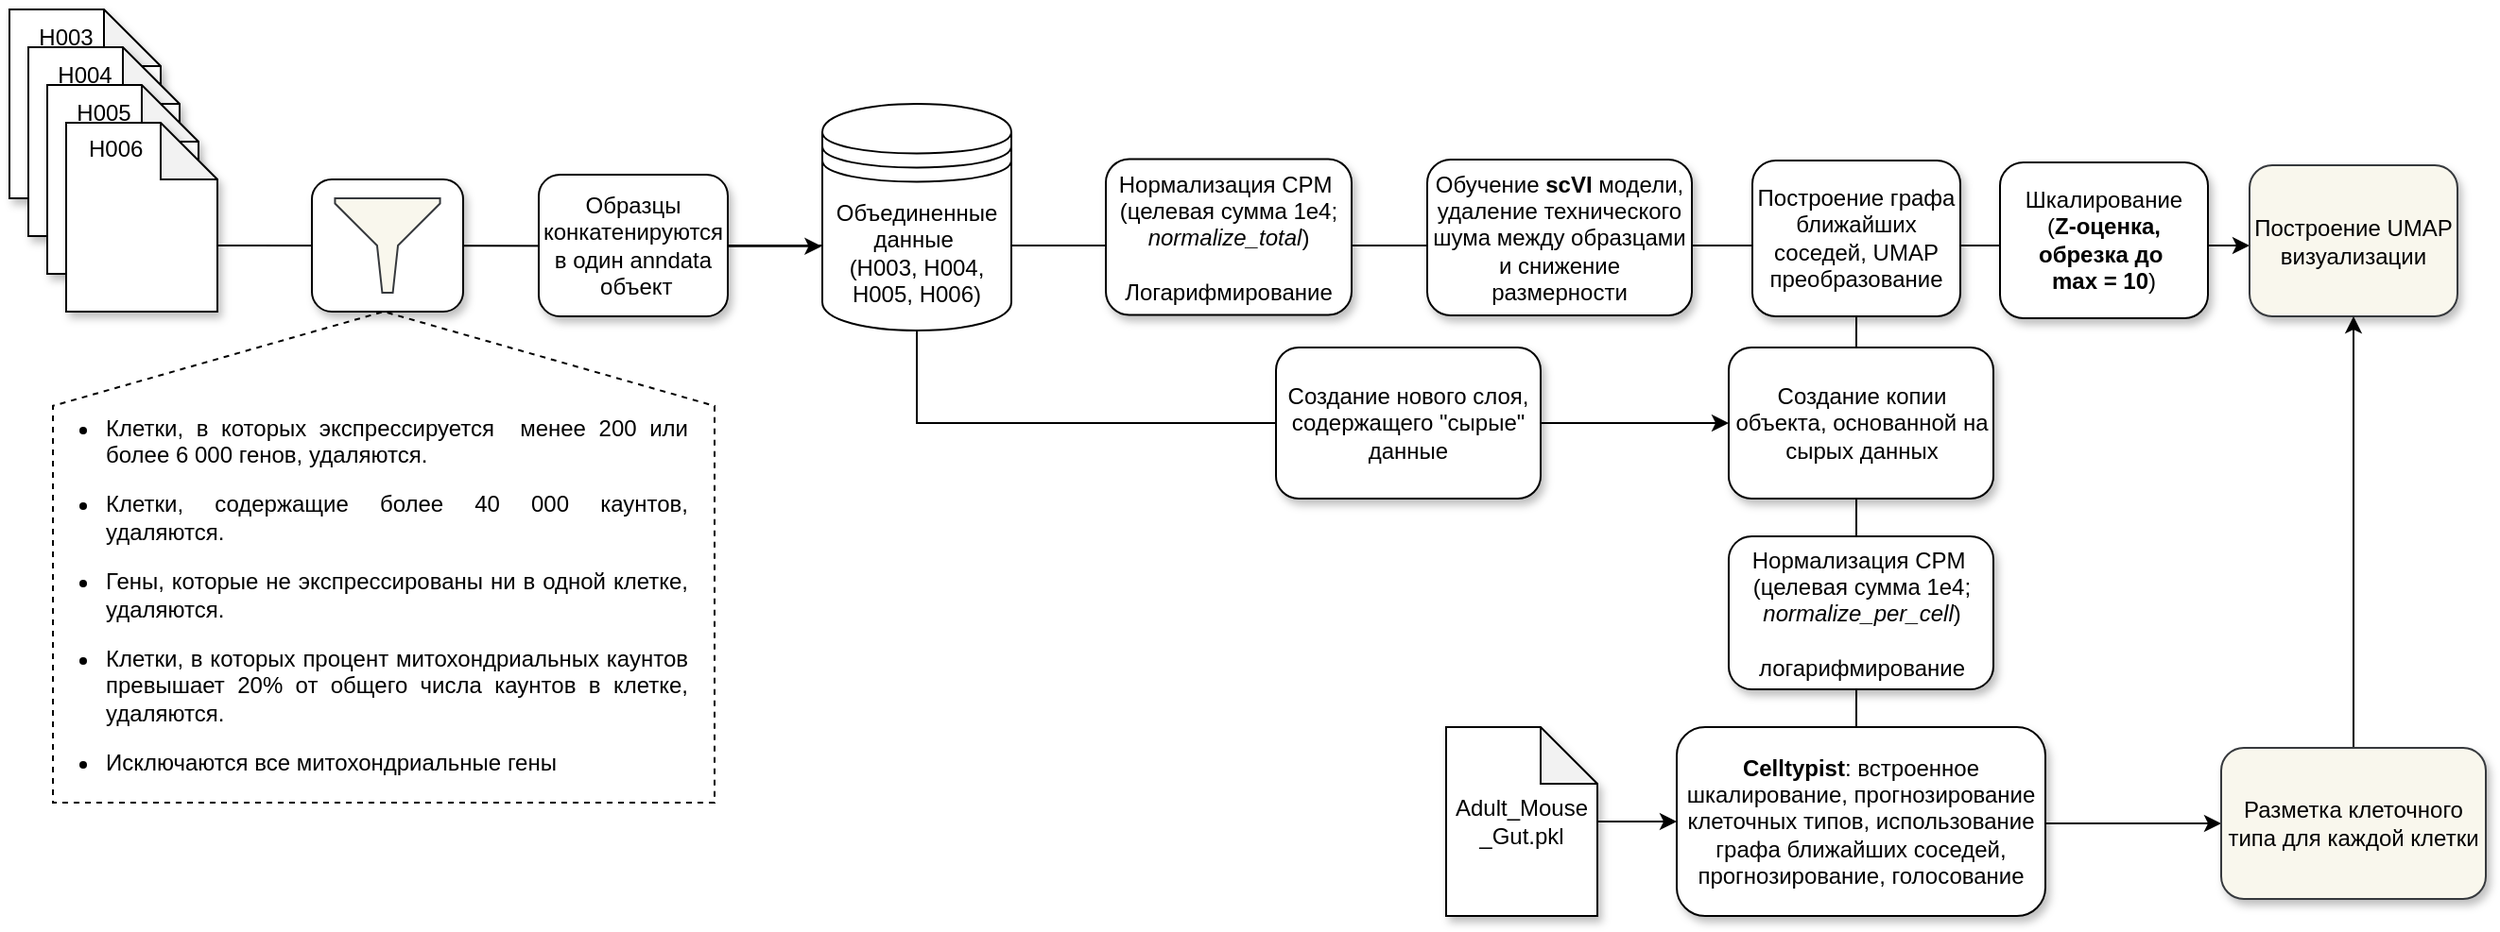 <mxfile version="22.1.21" type="github">
  <diagram name="Page-1" id="J7fKQimHqGC5aI94PYtP">
    <mxGraphModel dx="1434" dy="759" grid="1" gridSize="10" guides="1" tooltips="1" connect="1" arrows="1" fold="1" page="1" pageScale="1" pageWidth="850" pageHeight="1100" math="0" shadow="0">
      <root>
        <mxCell id="0" />
        <mxCell id="1" parent="0" />
        <mxCell id="2H0FY_2uMuG2iU7N1IUy-26" style="edgeStyle=orthogonalEdgeStyle;rounded=0;orthogonalLoop=1;jettySize=auto;html=1;exitX=0;exitY=0;exitDx=80;exitDy=65;exitPerimeter=0;entryX=-0.003;entryY=0.628;entryDx=0;entryDy=0;entryPerimeter=0;" parent="1" source="2H0FY_2uMuG2iU7N1IUy-4" target="2H0FY_2uMuG2iU7N1IUy-22" edge="1">
          <mxGeometry relative="1" as="geometry">
            <mxPoint x="470" y="210" as="targetPoint" />
            <Array as="points">
              <mxPoint x="470" y="205" />
            </Array>
          </mxGeometry>
        </mxCell>
        <mxCell id="2H0FY_2uMuG2iU7N1IUy-21" value="" style="shape=offPageConnector;whiteSpace=wrap;html=1;rotation=-180;size=0.192;dashed=1;" parent="1" vertex="1">
          <mxGeometry x="63" y="240" width="350" height="260" as="geometry" />
        </mxCell>
        <mxCell id="2H0FY_2uMuG2iU7N1IUy-9" value="" style="group" parent="1" vertex="1" connectable="0">
          <mxGeometry x="40" y="80" width="110" height="160" as="geometry" />
        </mxCell>
        <mxCell id="2H0FY_2uMuG2iU7N1IUy-1" value="" style="shape=note;whiteSpace=wrap;html=1;backgroundOutline=1;darkOpacity=0.05;align=left;shadow=1;" parent="2H0FY_2uMuG2iU7N1IUy-9" vertex="1">
          <mxGeometry width="80" height="100" as="geometry" />
        </mxCell>
        <mxCell id="2H0FY_2uMuG2iU7N1IUy-2" value="" style="shape=note;whiteSpace=wrap;html=1;backgroundOutline=1;darkOpacity=0.05;shadow=1;" parent="2H0FY_2uMuG2iU7N1IUy-9" vertex="1">
          <mxGeometry x="10" y="20" width="80" height="100" as="geometry" />
        </mxCell>
        <mxCell id="2H0FY_2uMuG2iU7N1IUy-3" value="" style="shape=note;whiteSpace=wrap;html=1;backgroundOutline=1;darkOpacity=0.05;shadow=1;" parent="2H0FY_2uMuG2iU7N1IUy-9" vertex="1">
          <mxGeometry x="20" y="40" width="80" height="100" as="geometry" />
        </mxCell>
        <mxCell id="2H0FY_2uMuG2iU7N1IUy-4" value="" style="shape=note;whiteSpace=wrap;html=1;backgroundOutline=1;darkOpacity=0.05;shadow=1;" parent="2H0FY_2uMuG2iU7N1IUy-9" vertex="1">
          <mxGeometry x="30" y="60" width="80" height="100" as="geometry" />
        </mxCell>
        <mxCell id="2H0FY_2uMuG2iU7N1IUy-5" value="H003" style="text;html=1;strokeColor=none;fillColor=none;align=center;verticalAlign=middle;whiteSpace=wrap;rounded=0;" parent="2H0FY_2uMuG2iU7N1IUy-9" vertex="1">
          <mxGeometry width="60" height="30" as="geometry" />
        </mxCell>
        <mxCell id="2H0FY_2uMuG2iU7N1IUy-6" value="&lt;div&gt;H004&lt;/div&gt;" style="text;html=1;strokeColor=none;fillColor=none;align=center;verticalAlign=middle;whiteSpace=wrap;rounded=0;" parent="2H0FY_2uMuG2iU7N1IUy-9" vertex="1">
          <mxGeometry x="10" y="20" width="60" height="30" as="geometry" />
        </mxCell>
        <mxCell id="2H0FY_2uMuG2iU7N1IUy-7" value="H005" style="text;html=1;strokeColor=none;fillColor=none;align=center;verticalAlign=middle;whiteSpace=wrap;rounded=0;" parent="2H0FY_2uMuG2iU7N1IUy-9" vertex="1">
          <mxGeometry x="20" y="40" width="60" height="30" as="geometry" />
        </mxCell>
        <mxCell id="2H0FY_2uMuG2iU7N1IUy-8" value="H006" style="text;whiteSpace=wrap;html=1;" parent="2H0FY_2uMuG2iU7N1IUy-9" vertex="1">
          <mxGeometry x="40" y="60" width="60" height="40" as="geometry" />
        </mxCell>
        <mxCell id="2H0FY_2uMuG2iU7N1IUy-18" value="" style="group;shadow=1;" parent="1" vertex="1" connectable="0">
          <mxGeometry x="200" y="170" width="120" height="70" as="geometry" />
        </mxCell>
        <mxCell id="2H0FY_2uMuG2iU7N1IUy-17" value="" style="rounded=1;whiteSpace=wrap;html=1;shadow=1;" parent="2H0FY_2uMuG2iU7N1IUy-18" vertex="1">
          <mxGeometry width="80" height="70" as="geometry" />
        </mxCell>
        <mxCell id="2H0FY_2uMuG2iU7N1IUy-11" value="" style="sketch=0;aspect=fixed;pointerEvents=1;shadow=0;dashed=0;html=1;strokeColor=#36393d;labelPosition=center;verticalLabelPosition=bottom;verticalAlign=top;align=center;fillColor=#f9f7ed;shape=mxgraph.mscae.enterprise.filter" parent="2H0FY_2uMuG2iU7N1IUy-18" vertex="1">
          <mxGeometry x="12.22" y="10" width="55.56" height="50" as="geometry" />
        </mxCell>
        <mxCell id="2H0FY_2uMuG2iU7N1IUy-20" value="&lt;ul&gt;&lt;li&gt;&lt;div align=&quot;justify&quot;&gt;Клетки, в которых экспрессируется&amp;nbsp; менее 200 или более 6 000 генов, удаляются.&lt;/div&gt;&lt;/li&gt;&lt;/ul&gt;&lt;ul&gt;&lt;li&gt;&lt;div align=&quot;justify&quot;&gt;Клетки, содержащие более 40 000 каунтов, удаляются.&lt;br&gt;&lt;/div&gt;&lt;/li&gt;&lt;/ul&gt;&lt;div align=&quot;justify&quot;&gt;&lt;ul&gt;&lt;li&gt;Гены, которые не экспрессированы ни в одной клетке, удаляются.&lt;/li&gt;&lt;/ul&gt;&lt;ul&gt;&lt;li&gt;Клетки, в которых процент митохондриальных каунтов превышает 20% от общего числа каунтов в клетке, удаляются. &lt;br&gt;&lt;/li&gt;&lt;/ul&gt;&lt;ul&gt;&lt;li&gt;Исключаются все митохондриальные гены&lt;br&gt;&lt;/li&gt;&lt;/ul&gt;&lt;/div&gt;" style="text;html=1;strokeColor=none;fillColor=none;align=center;verticalAlign=middle;whiteSpace=wrap;rounded=0;" parent="1" vertex="1">
          <mxGeometry x="50" y="240" width="350" height="300" as="geometry" />
        </mxCell>
        <mxCell id="2H0FY_2uMuG2iU7N1IUy-34" style="edgeStyle=orthogonalEdgeStyle;rounded=0;orthogonalLoop=1;jettySize=auto;html=1;exitX=1;exitY=0.5;exitDx=0;exitDy=0;" parent="1" source="2H0FY_2uMuG2iU7N1IUy-25" target="2H0FY_2uMuG2iU7N1IUy-33" edge="1">
          <mxGeometry relative="1" as="geometry">
            <Array as="points">
              <mxPoint x="890" y="205" />
              <mxPoint x="890" y="205" />
            </Array>
          </mxGeometry>
        </mxCell>
        <mxCell id="2H0FY_2uMuG2iU7N1IUy-25" value="&lt;div&gt;Образцы&lt;/div&gt;&lt;div&gt;конкатенируются&lt;/div&gt;&lt;div&gt;в один anndata&lt;/div&gt;&lt;div&gt;&amp;nbsp;объект&lt;br&gt;&lt;/div&gt;" style="rounded=1;whiteSpace=wrap;html=1;shadow=1;" parent="1" vertex="1">
          <mxGeometry x="320" y="167.5" width="100" height="75" as="geometry" />
        </mxCell>
        <mxCell id="2H0FY_2uMuG2iU7N1IUy-31" value="&lt;div&gt;Обучение &lt;b&gt;scVI&lt;/b&gt; модели, удаление технического шума между образцами и снижение размерности&lt;br&gt;&lt;/div&gt;" style="rounded=1;whiteSpace=wrap;html=1;shadow=1;" parent="1" vertex="1">
          <mxGeometry x="790" y="159.5" width="140" height="82.5" as="geometry" />
        </mxCell>
        <mxCell id="2H0FY_2uMuG2iU7N1IUy-40" style="edgeStyle=orthogonalEdgeStyle;rounded=0;orthogonalLoop=1;jettySize=auto;html=1;exitX=0.5;exitY=1;exitDx=0;exitDy=0;entryX=0;entryY=0.5;entryDx=0;entryDy=0;" parent="1" source="2H0FY_2uMuG2iU7N1IUy-32" target="2H0FY_2uMuG2iU7N1IUy-37" edge="1">
          <mxGeometry relative="1" as="geometry" />
        </mxCell>
        <mxCell id="2H0FY_2uMuG2iU7N1IUy-32" value="Построение графа ближайших соседей, UMAP преобразование " style="rounded=1;whiteSpace=wrap;html=1;shadow=1;" parent="1" vertex="1">
          <mxGeometry x="962" y="160" width="110" height="82.5" as="geometry" />
        </mxCell>
        <mxCell id="2H0FY_2uMuG2iU7N1IUy-33" value="Построение UMAP визуализации" style="rounded=1;whiteSpace=wrap;html=1;shadow=1;fillColor=#f9f7ed;strokeColor=#36393d;" parent="1" vertex="1">
          <mxGeometry x="1225" y="162.5" width="110" height="80" as="geometry" />
        </mxCell>
        <mxCell id="2H0FY_2uMuG2iU7N1IUy-46" style="edgeStyle=orthogonalEdgeStyle;rounded=0;orthogonalLoop=1;jettySize=auto;html=1;exitX=0.5;exitY=1;exitDx=0;exitDy=0;entryX=0;entryY=0.5;entryDx=0;entryDy=0;" parent="1" source="2H0FY_2uMuG2iU7N1IUy-22" target="2H0FY_2uMuG2iU7N1IUy-39" edge="1">
          <mxGeometry relative="1" as="geometry" />
        </mxCell>
        <mxCell id="2H0FY_2uMuG2iU7N1IUy-22" value="&lt;div&gt;Объединенные данные&amp;nbsp;&lt;/div&gt;&lt;div&gt;(H003, H004, H005, H006)&lt;/div&gt;" style="shape=datastore;whiteSpace=wrap;html=1;" parent="1" vertex="1">
          <mxGeometry x="470" y="130" width="100" height="120" as="geometry" />
        </mxCell>
        <mxCell id="2H0FY_2uMuG2iU7N1IUy-44" value="" style="edgeStyle=orthogonalEdgeStyle;rounded=0;orthogonalLoop=1;jettySize=auto;html=1;" parent="1" source="2H0FY_2uMuG2iU7N1IUy-35" target="2H0FY_2uMuG2iU7N1IUy-38" edge="1">
          <mxGeometry relative="1" as="geometry" />
        </mxCell>
        <mxCell id="2H0FY_2uMuG2iU7N1IUy-35" value="&lt;div&gt;Adult_Mouse&lt;/div&gt;&lt;div&gt;_Gut.pkl&lt;/div&gt;" style="shape=note;whiteSpace=wrap;html=1;backgroundOutline=1;darkOpacity=0.05;shadow=1;" parent="1" vertex="1">
          <mxGeometry x="800" y="460" width="80" height="100" as="geometry" />
        </mxCell>
        <mxCell id="2H0FY_2uMuG2iU7N1IUy-36" value="&lt;div align=&quot;center&quot;&gt;Нормализация CPM&amp;nbsp;&lt;div&gt;(целевая сумма 1e4;&lt;i&gt; normalize_per_cell&lt;/i&gt;)&lt;/div&gt;&lt;/div&gt;&lt;div align=&quot;center&quot;&gt;&lt;br&gt;&lt;/div&gt;&lt;div align=&quot;center&quot;&gt;логарифмирование&lt;/div&gt;" style="rounded=1;whiteSpace=wrap;html=1;shadow=1;align=center;" parent="1" vertex="1">
          <mxGeometry x="949.5" y="359" width="140" height="81" as="geometry" />
        </mxCell>
        <mxCell id="2H0FY_2uMuG2iU7N1IUy-43" style="edgeStyle=orthogonalEdgeStyle;rounded=0;orthogonalLoop=1;jettySize=auto;html=1;exitX=0.5;exitY=0;exitDx=0;exitDy=0;entryX=0.5;entryY=1;entryDx=0;entryDy=0;" parent="1" source="2H0FY_2uMuG2iU7N1IUy-37" target="2H0FY_2uMuG2iU7N1IUy-33" edge="1">
          <mxGeometry relative="1" as="geometry" />
        </mxCell>
        <mxCell id="2H0FY_2uMuG2iU7N1IUy-37" value="Разметка клеточного типа для каждой клетки" style="rounded=1;whiteSpace=wrap;html=1;shadow=1;fillColor=#f9f7ed;strokeColor=#36393d;" parent="1" vertex="1">
          <mxGeometry x="1210" y="471" width="140" height="80" as="geometry" />
        </mxCell>
        <mxCell id="2H0FY_2uMuG2iU7N1IUy-38" value="&lt;b&gt;Celltypist&lt;/b&gt;: встроенное шкалирование, прогнозирование клеточных типов, использование графа ближайших соседей, прогнозирование, голосование " style="rounded=1;whiteSpace=wrap;html=1;shadow=1;" parent="1" vertex="1">
          <mxGeometry x="922" y="460" width="195" height="100" as="geometry" />
        </mxCell>
        <mxCell id="2H0FY_2uMuG2iU7N1IUy-39" value="Создание копии объекта, основанной на сырых данных" style="rounded=1;whiteSpace=wrap;html=1;shadow=1;" parent="1" vertex="1">
          <mxGeometry x="949.5" y="259" width="140" height="80" as="geometry" />
        </mxCell>
        <mxCell id="2H0FY_2uMuG2iU7N1IUy-41" value="&lt;div&gt;Нормализация CPM&amp;nbsp;&lt;/div&gt;&lt;div&gt;(целевая сумма 1e4; &lt;i&gt;normalize_total&lt;/i&gt;)&lt;/div&gt;&lt;div&gt;&lt;br&gt;&lt;/div&gt;&lt;div&gt;Логарифмирование&lt;br&gt;&lt;/div&gt;" style="rounded=1;whiteSpace=wrap;html=1;shadow=1;" parent="1" vertex="1">
          <mxGeometry x="620" y="159.25" width="130" height="82.5" as="geometry" />
        </mxCell>
        <mxCell id="2H0FY_2uMuG2iU7N1IUy-45" value="Создание нового слоя, содержащего &quot;сырые&quot; данные " style="rounded=1;whiteSpace=wrap;html=1;shadow=1;" parent="1" vertex="1">
          <mxGeometry x="710" y="259" width="140" height="80" as="geometry" />
        </mxCell>
        <mxCell id="2H0FY_2uMuG2iU7N1IUy-47" value="&lt;div&gt;Шкалирование&lt;/div&gt;&lt;div&gt;(&lt;strong&gt;Z-оценка, обрезка до&amp;nbsp;&lt;/strong&gt;&lt;/div&gt;&lt;div&gt;&lt;strong&gt;max = 10&lt;/strong&gt;)&lt;br&gt;&lt;/div&gt;" style="rounded=1;whiteSpace=wrap;html=1;shadow=1;" parent="1" vertex="1">
          <mxGeometry x="1093" y="161" width="110" height="82.5" as="geometry" />
        </mxCell>
      </root>
    </mxGraphModel>
  </diagram>
</mxfile>
